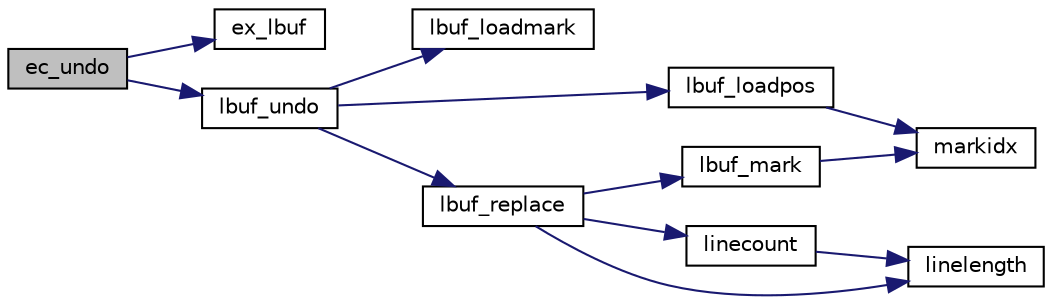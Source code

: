 digraph "ec_undo"
{
 // INTERACTIVE_SVG=YES
 // LATEX_PDF_SIZE
  edge [fontname="Helvetica",fontsize="10",labelfontname="Helvetica",labelfontsize="10"];
  node [fontname="Helvetica",fontsize="10",shape=record];
  rankdir="LR";
  Node1 [label="ec_undo",height=0.2,width=0.4,color="black", fillcolor="grey75", style="filled", fontcolor="black",tooltip=" "];
  Node1 -> Node2 [color="midnightblue",fontsize="10",style="solid",fontname="Helvetica"];
  Node2 [label="ex_lbuf",height=0.2,width=0.4,color="black", fillcolor="white", style="filled",URL="$ex_8c.html#ac145246ab670db9e68f4f8e82f461252",tooltip=" "];
  Node1 -> Node3 [color="midnightblue",fontsize="10",style="solid",fontname="Helvetica"];
  Node3 [label="lbuf_undo",height=0.2,width=0.4,color="black", fillcolor="white", style="filled",URL="$lbuf_8c.html#a312f4a04bfca54ea63c2082e4fe81cba",tooltip=" "];
  Node3 -> Node4 [color="midnightblue",fontsize="10",style="solid",fontname="Helvetica"];
  Node4 [label="lbuf_loadmark",height=0.2,width=0.4,color="black", fillcolor="white", style="filled",URL="$lbuf_8c.html#abdc4cc1ce1eb1d8a88b046be72dd2a11",tooltip=" "];
  Node3 -> Node5 [color="midnightblue",fontsize="10",style="solid",fontname="Helvetica"];
  Node5 [label="lbuf_loadpos",height=0.2,width=0.4,color="black", fillcolor="white", style="filled",URL="$lbuf_8c.html#ab80e32f732eac6af01c013ad5f802561",tooltip=" "];
  Node5 -> Node6 [color="midnightblue",fontsize="10",style="solid",fontname="Helvetica"];
  Node6 [label="markidx",height=0.2,width=0.4,color="black", fillcolor="white", style="filled",URL="$lbuf_8c.html#a69221917b521da2cd5f804a9f4694f1a",tooltip=" "];
  Node3 -> Node7 [color="midnightblue",fontsize="10",style="solid",fontname="Helvetica"];
  Node7 [label="lbuf_replace",height=0.2,width=0.4,color="black", fillcolor="white", style="filled",URL="$lbuf_8c.html#a7d6629efef5a5cbd324d82e2b0c07c5d",tooltip=" "];
  Node7 -> Node8 [color="midnightblue",fontsize="10",style="solid",fontname="Helvetica"];
  Node8 [label="lbuf_mark",height=0.2,width=0.4,color="black", fillcolor="white", style="filled",URL="$lbuf_8c.html#a5a34f3f60dfd5ea06207d96d821da368",tooltip=" "];
  Node8 -> Node6 [color="midnightblue",fontsize="10",style="solid",fontname="Helvetica"];
  Node7 -> Node9 [color="midnightblue",fontsize="10",style="solid",fontname="Helvetica"];
  Node9 [label="linecount",height=0.2,width=0.4,color="black", fillcolor="white", style="filled",URL="$lbuf_8c.html#ab41193f3312b21588338e92e1b144f87",tooltip=" "];
  Node9 -> Node10 [color="midnightblue",fontsize="10",style="solid",fontname="Helvetica"];
  Node10 [label="linelength",height=0.2,width=0.4,color="black", fillcolor="white", style="filled",URL="$lbuf_8c.html#ac559857979b20ce0c64638c9e3e4edec",tooltip=" "];
  Node7 -> Node10 [color="midnightblue",fontsize="10",style="solid",fontname="Helvetica"];
}
